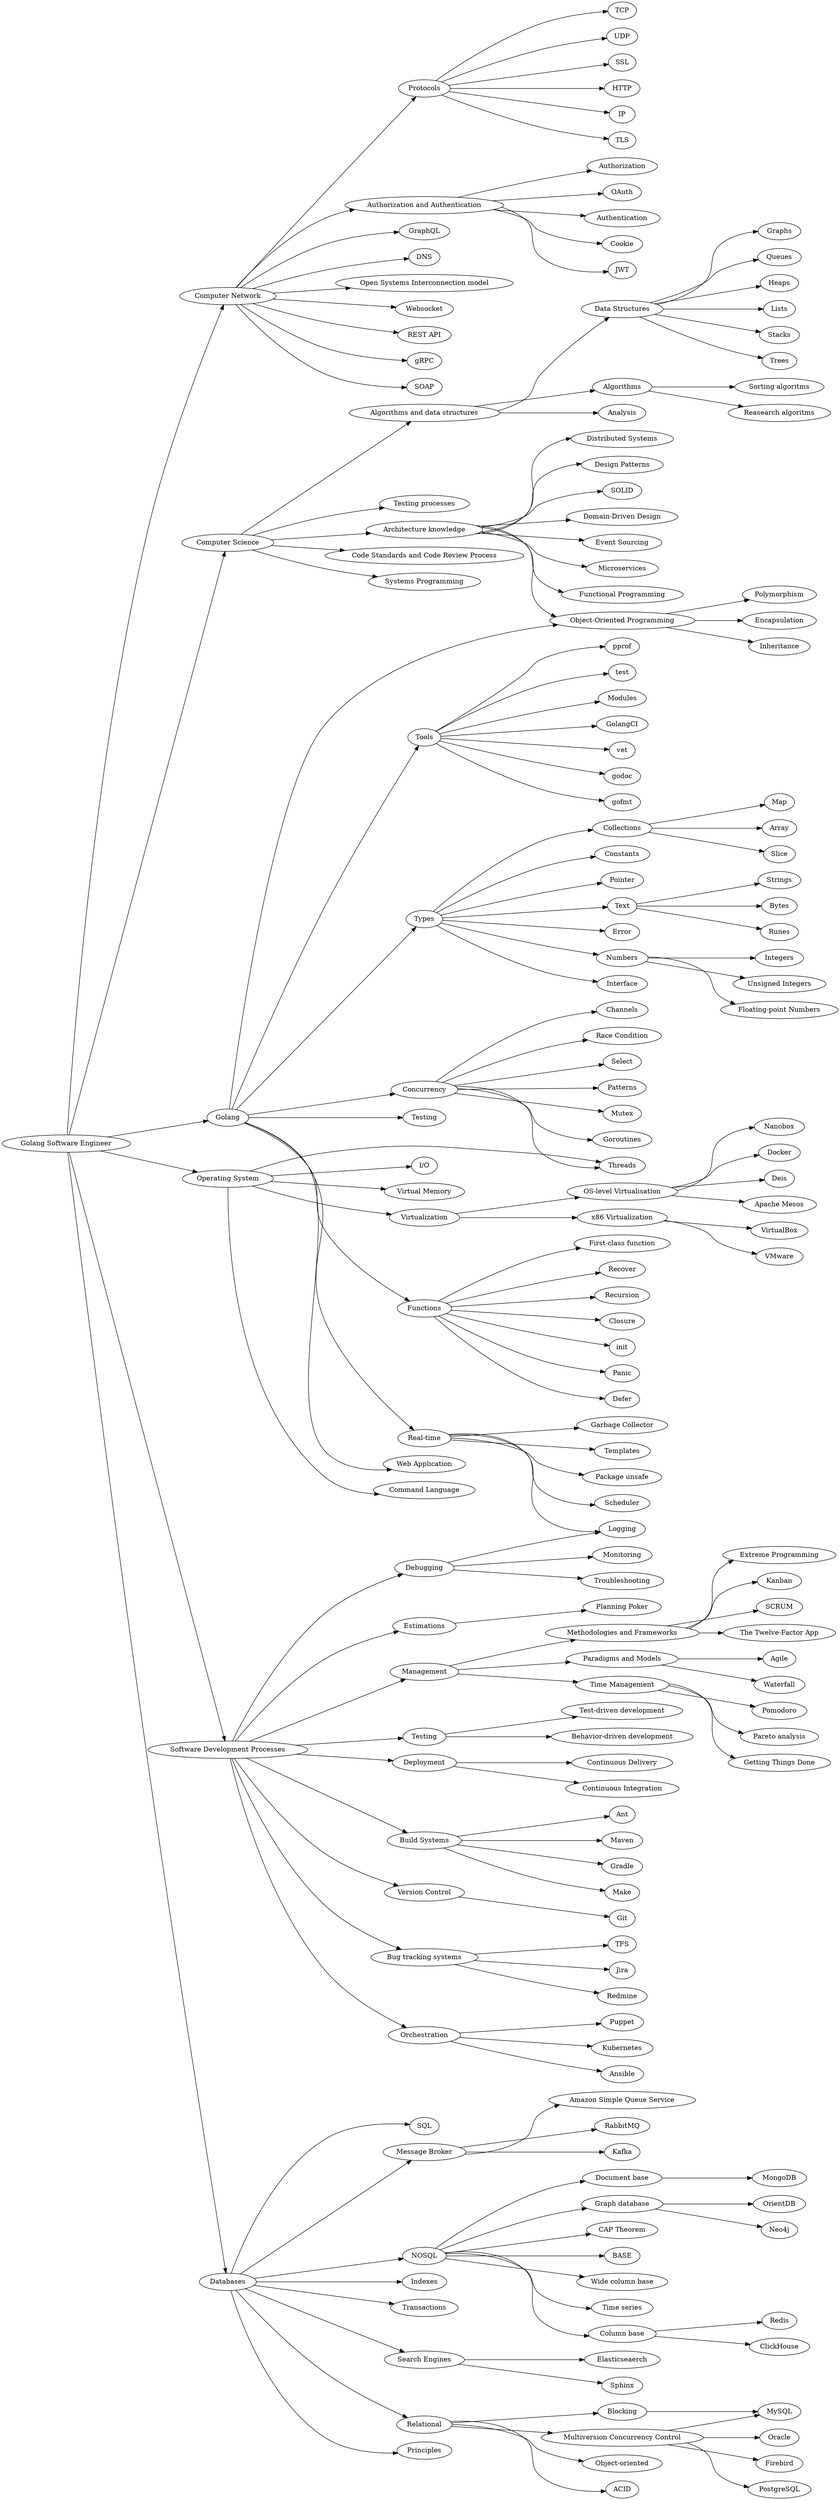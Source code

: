 digraph roadmap {
	rankdir=LR;
	net_protocols->net_protocols_tcp;	
	cs_algorithms_structures->cs_algorithms_structures_graphs;	
	cs_algorithms->cs_algorithms_algorithms;	
	cs->testing;	
	go_types_collections->go_types_collections_map;	
	dev_methodologies->dev_methodologies_xp;	
	go->go_tools;	
	db->db_sql;	
	dev_estimation->management_estimation_poker;	
	go_types->go_types_constants;	
	db_nosql_doc->db_nosql_mongo;	
	cs_architecture->cs_architecture_distributed;	
	cs_architecture->cs_architecture_patterns;	
	net_auth->net_auth_authorization;	
	dev_methodologies->dev_methodologies_kanban;	
	os->os_io;	
	go_types->go_types_pointer;	
	net->net_graphql;	
	dev->dev_management;	
	dev->dev_testing;	
	cs_algorithms->cs_algorithms_analysis;	
	db_nosql_graph->db_nosql_orient;	
	dev->dev_deployment;	
	dev_deployment->dev_deployment_cd;	
	db_message_broker->db_message_broker_awssqs;	
	dev_build->dev_build_ant;	
	net->net_dns;	
	backend->dev;	
	dev->dev_version;	
	net->net_protocols;	
	dev->dev_trackers;	
	go_types_text->go_types_text_strings;	
	db_nosql->db_nosql_cap;	
	go_concurrency->go_concurrency_channels;	
	dev_trackers->dev_trackers_tfs;	
	db->db_indexes;	
	dev_debugging->dev_debugging_monitoring;	
	cs_architecture_oop->cs_architecture_oop_polymorphism;	
	cs_architecture->cs_architecture_solid;	
	backend->net;	
	dev_deployment->dev_deployment_ci;	
	cs_algorithms->cs_algorithms_structures;	
	backend->cs;	
	db_nosql->db_nosql_base;	
	dev_management->dev_paradigms;	
	go->go_testing;	
	db_relational_mvcc->db_relational_oracle;	
	dev_paradigms->management_paradigms_agile;	
	cs->cs_architecture;	
	cs->code;	
	cs->cs_algorithms;	
	go_tools->go_tool_pprof;	
	dev_build->dev_build_maven;	
	db->db_nosql;	
	db_nosql->db_nosql_colwidebase;	
	go_function->go_function_firstclass;	
	net_auth->net_auth_oauth;	
	backend->go;	
	dev_build->dev_build_gradle;	
	cs_algorithms_structures->cs_algorithms_structures_queues;	
	cs_architecture->cs_architecture_ddd;	
	dev_debugging->dev_debugging_troubleshooting;	
	go->go_concurrency;	
	go_types->go_types_error;	
	os_virtualization_level->os_virtualization_level_nanobox;	
	net_auth->net_auth_authentication;	
	os_virtualization_level->os_virtualization_level_docker;	
	net->net_osi;	
	os->os_virtual_memory;	
	os_virtualization->os_virtualization_level;	
	dev_management->dev_methodologies;	
	go->go_types;	
	db_nosql->db_nosql_graph;	
	cs_algorithms_structures->cs_algorithms_structures_heaps;	
	management_time->management_time_pomodoro;	
	cs_architecture->cs_architecture_oop;	
	go_function->go_function_recover;	
	cs_architecture_oop->cs_architecture_oop_encapsulation;	
	dev->dev_estimation;	
	db_nosql->db_nosql_time;	
	db->db_transactions;	
	go_tools->go_tool_test;	
	cs_architecture->cs_architecture_event;	
	db->db_search;	
	go_types_numbers->go_types_numbers_int;	
	go_types->go_types_text;	
	dev->dev_build;	
	dev->dev_orchestration;	
	go_realtime->go_realtime_gc;	
	go_realtime->go_app_templates;	
	cs_algorithms_structures->cs_algorithms_structures_lists;	
	go_concurrency->go_concurrency_race;	
	go_tools->go_tool_modules;	
	go_realtime->go_realtime_unsafe;	
	dev_orchestration->dev_orchestration_puppet;	
	go_realtime->go_realtime_scheduler;	
	db->db_message_broker;	
	cs_architecture_oop->cs_architecture_oop_inheritance;	
	net_protocols->net_protocols_udp;	
	dev_testing->dev_testing_tdd;	
	os_virtualization->os_virtualization_x86;	
	go_concurrency->go_concurrency_select;	
	db_relational_blocking->db_mysql;	
	db_relational_mvcc->db_relational_firebird;	
	go_types_collections->go_types_collections_array;	
	db_relational->db_relational_blocking;	
	db_relational_mvcc->db_relational_postgres;	
	cs_algorithms_structures->cs_algorithms_structures_stacks;	
	cs_architecture->cs_architecture_microservices;	
	net_auth->net_auth_cookie;	
	dev_orchestration->dev_orchestration_k8s;	
	db_message_broker->db_message_broker_rabbit;	
	go->cs_architecture_oop;	
	dev_debugging->dev_debugging_logging;	
	os->os_virtualization;	
	db->db_principles;	
	cs_architecture->cs_architecture_func;	
	net->net_websocket;	
	dev_build->dev_build_make;	
	dev->dev_debugging;	
	go_realtime->dev_debugging_logging;	
	backend->os;	
	dev_methodologies->dev_methodologies_scrum;	
	db_nosql->db_nosql_colbase;	
	go_tools->go_tool_golangci;	
	go_concurrency->os_threads;	
	go_function->go_function_recursion;	
	management_time->management_time_pareto;	
	net->net_restapi;	
	db_message_broker->db_message_broker_kafka;	
	go->go_app;	
	go_types_text->go_types_text_bytes;	
	net_protocols->net_protocols_ssl;	
	db_search->db_search_elasticseaerch;	
	net_protocols->net_protocols_http;	
	go_types_numbers->go_types_numbers_uint;	
	cs->systems;	
	dev_version->dev_version_git;	
	dev_testing->dev_testing_bdd;	
	go_function->go_function_closure;	
	go_types->go_types_numbers;	
	go_function->go_function_init;	
	os_virtualization_level->os_virtualization_level_deis;	
	net->net_grpc;	
	dev_methodologies->dev_methodologies_12factors;	
	db_relational->db_relational_oo;	
	go_tools->go_tool_vet;	
	dev_trackers->dev_trackers_jira;	
	go_concurrency->go_concurrency_patterns;	
	net->net_soap;	
	db->db_relational;	
	dev_orchestration->dev_orchestration_ansible;	
	db_relational->db_relational_mvcc;	
	go_types->go_types_interface;	
	go_concurrency->go_concurrency_mutex;	
	os_virtualization_x86->os_virtualization_x86_virtualbox;	
	cs_algorithms_structures->cs_algorithms_structures_trees;	
	os->os_threads;	
	go_types_text->go_types_text_runes;	
	os_virtualization_level->os_virtualization_level_mesos;	
	cs_algorithms_algorithms->cs_algorithms_structures_sorting;	
	os->os_shell;	
	net_protocols->net_protocols_ip;	
	db_search->db_search_sphinx;	
	dev_trackers->dev_trackers_redmine;	
	management_time->management_time_gtd;	
	go_types_collections->go_types_slice;	
	os_virtualization_x86->os_virtualization_x86_vmware;	
	net_auth->net_auth_jwt;	
	db_nosql_graph->db_nosql_neo4j;	
	dev_paradigms->management_paradigms_waterfall;	
	db_relational_mvcc->db_mysql;	
	go_function->go_function_panic;	
	dev_management->management_time;	
	go_types->go_types_collections;	
	go_tools->go_tool_doc;	
	db_nosql_colbase->db_nosql_redis;	
	net_protocols->net_protocols_tls;	
	go->go_function;	
	go_concurrency->go_concurrency_goroutine;	
	cs_algorithms_algorithms->cs_algorithms_structures_research;	
	backend->db;	
	go_tools->go_tool_fmt;	
	net->net_auth;	
	go->go_realtime;	
	db_relational->db_relational_acid;	
	go_function->go_function_defer;	
	db_nosql->db_nosql_doc;	
	db_nosql_colbase->db_nosql_clickhouse;	
	go_types_numbers->go_types_numbers_float;	
	go_types_text_runes [ label="Runes" ];
	go_function_panic [ label="Panic" ];
	db_relational [ label="Relational" ];
	management_time_pomodoro [ label="Pomodoro" ];
	db_relational_postgres [ label="PostgreSQL" ];
	net_grpc [ label="gRPC" ];
	go_concurrency_goroutine [ label="Goroutines" ];
	management_paradigms_waterfall [ label="Waterfall" ];
	db_search_sphinx [ label="Sphinx" ];
	go_testing [ label="Testing" ];
	cs_architecture_oop_inheritance [ label="Inheritance" ];
	cs_algorithms_structures_graphs [ label="Graphs" ];
	db_message_broker [ label="Message Broker" ];
	cs [ label="Computer Science" ];
	go_types_interface [ label="Interface" ];
	db_relational_oracle [ label="Oracle" ];
	db_nosql [ label="NOSQL" ];
	dev_methodologies_kanban [ label="Kanban" ];
	go_concurrency_select [ label="Select" ];
	net_protocols_http [ label="HTTP" ];
	net_auth_jwt [ label="JWT" ];
	dev_build [ label="Build Systems" ];
	cs_algorithms_structures [ label="Data Structures" ];
	go_concurrency_channels [ label="Channels" ];
	dev_debugging_logging [ label="Logging" ];
	os_shell [ label="Command Language" ];
	dev_deployment [ label="Deployment" ];
	net_protocols_tls [ label="TLS" ];
	os_virtualization [ label="Virtualization" ];
	db_nosql_base [ label="BASE" ];
	dev_debugging_monitoring [ label="Monitoring" ];
	db_transactions [ label="Transactions" ];
	dev_orchestration_k8s [ label="Kubernetes" ];
	go_types_text_strings [ label="Strings" ];
	os_virtualization_level_mesos [ label="Apache Mesos" ];
	net_protocols [ label="Protocols" ];
	dev_version [ label="Version Control" ];
	net_auth_authentication [ label="Authentication" ];
	go_tool_vet [ label="vet" ];
	go_types_error [ label="Error" ];
	go_types_slice [ label="Slice" ];
	dev_build_maven [ label="Maven" ];
	db_sql [ label="SQL" ];
	go [ label="Golang" ];
	os [ label="Operating System" ];
	cs_architecture_distributed [ label="Distributed Systems" ];
	dev_debugging [ label="Debugging" ];
	db_relational_blocking [ label="Blocking" ];
	db_nosql_colbase [ label="Column base" ];
	db_relational_oo [ label="Object-oriented" ];
	db_nosql_time [ label="Time series" ];
	go_app_templates [ label="Templates" ];
	db_nosql_orient [ label="OrientDB" ];
	management_time_gtd [ label="Getting Things Done" ];
	db_indexes [ label="Indexes" ];
	go_function_recover [ label="Recover" ];
	os_io [ label="I/O" ];
	net_protocols_ip [ label="IP" ];
	testing [ label="Testing processes" ];
	cs_architecture_patterns [ label="Design Patterns" ];
	cs_algorithms_structures_lists [ label="Lists" ];
	dev_deployment_ci [ label="Continuous Integration" ];
	dev_trackers_jira [ label="Jira" ];
	os_threads [ label="Threads" ];
	go_concurrency [ label="Concurrency" ];
	cs_architecture_func [ label="Functional Programming" ];
	db_nosql_graph [ label="Graph database" ];
	cs_algorithms [ label="Algorithms and data structures" ];
	net_protocols_udp [ label="UDP" ];
	go_function_defer [ label="Defer" ];
	cs_architecture_oop_polymorphism [ label="Polymorphism" ];
	go_types_collections_map [ label="Map" ];
	os_virtualization_x86_virtualbox [ label="VirtualBox" ];
	dev_methodologies_12factors [ label="The Twelve-Factor App" ];
	cs_architecture_solid [ label="SOLID" ];
	dev_trackers_redmine [ label="Redmine" ];
	net_restapi [ label="REST API" ];
	cs_algorithms_structures_trees [ label="Trees" ];
	go_types_text_bytes [ label="Bytes" ];
	net_websocket [ label="Websocket" ];
	db [ label="Databases" ];
	go_types_collections_array [ label="Array" ];
	go_realtime_unsafe [ label="Package unsafe" ];
	go_concurrency_mutex [ label="Mutex" ];
	cs_architecture [ label="Architecture knowledge" ];
	code [ label="Code Standards and Code Review Process" ];
	go_types [ label="Types" ];
	net_soap [ label="SOAP" ];
	dev_management [ label="Management" ];
	go_function_init [ label="init" ];
	net_protocols_ssl [ label="SSL" ];
	cs_architecture_ddd [ label="Domain-Driven Design" ];
	go_realtime_gc [ label="Garbage Collector" ];
	go_tool_golangci [ label="GolangCI" ];
	backend [ label="Golang Software Engineer" ];
	go_tool_pprof [ label="pprof" ];
	cs_architecture_event [ label="Event Sourcing" ];
	dev_methodologies [ label="Methodologies and Frameworks" ];
	go_types_numbers_int [ label="Integers" ];
	go_app [ label="Web Application" ];
	dev_methodologies_scrum [ label="SCRUM" ];
	net_protocols_tcp [ label="TCP" ];
	net_osi [ label="Open Systems Interconnection model" ];
	go_tool_modules [ label="Modules" ];
	net [ label="Computer Network" ];
	go_types_constants [ label="Constants" ];
	dev_build_make [ label="Make" ];
	db_mysql [ label="MySQL" ];
	go_types_text [ label="Text" ];
	management_time_pareto [ label="Pareto analysis" ];
	os_virtualization_level_nanobox [ label="Nanobox" ];
	go_function_closure [ label="Closure" ];
	os_virtual_memory [ label="Virtual Memory" ];
	db_search [ label="Search Engines" ];
	go_types_numbers_float [ label="Floating-point Numbers" ];
	dev_build_ant [ label="Ant" ];
	os_virtualization_x86_vmware [ label="VMware" ];
	dev_testing_tdd [ label="Test-driven development" ];
	db_relational_firebird [ label="Firebird" ];
	db_message_broker_rabbit [ label="RabbitMQ" ];
	go_types_pointer [ label="Pointer" ];
	go_types_collections [ label="Collections" ];
	os_virtualization_level_deis [ label="Deis" ];
	db_nosql_doc [ label="Document base" ];
	go_concurrency_patterns [ label="Patterns" ];
	go_function_firstclass [ label="First-class function" ];
	management_time [ label="Time Management" ];
	management_paradigms_agile [ label="Agile" ];
	go_tool_fmt [ label="gofmt" ];
	cs_architecture_oop_encapsulation [ label="Encapsulation" ];
	dev [ label="Software Development Processes" ];
	cs_algorithms_structures_stacks [ label="Stacks" ];
	db_message_broker_awssqs [ label="Amazon Simple Queue Service" ];
	dev_methodologies_xp [ label="Extreme Programming" ];
	db_message_broker_kafka [ label="Kafka" ];
	cs_algorithms_structures_sorting [ label="Sorting algoritms" ];
	cs_architecture_oop [ label="Object-Oriented Programming" ];
	db_nosql_clickhouse [ label="ClickHouse" ];
	go_tool_test [ label="test" ];
	cs_algorithms_algorithms [ label="Algorithms" ];
	net_auth_oauth [ label="OAuth" ];
	os_virtualization_x86 [ label="x86 Virtualization" ];
	go_tool_doc [ label="godoc" ];
	dev_orchestration_puppet [ label="Puppet" ];
	net_dns [ label="DNS" ];
	dev_deployment_cd [ label="Continuous Delivery" ];
	net_auth_authorization [ label="Authorization" ];
	db_principles [ label="Principles" ];
	db_nosql_neo4j [ label="Neo4j" ];
	cs_algorithms_structures_queues [ label="Queues" ];
	net_auth [ label="Authorization and Authentication" ];
	cs_architecture_microservices [ label="Microservices" ];
	go_function [ label="Functions" ];
	dev_testing [ label="Testing" ];
	db_nosql_mongo [ label="MongoDB" ];
	db_nosql_colwidebase [ label="Wide column base" ];
	cs_algorithms_analysis [ label="Analysis" ];
	go_types_numbers_uint [ label="Unsigned Integers" ];
	dev_orchestration_ansible [ label="Ansible" ];
	go_function_recursion [ label="Recursion" ];
	db_nosql_redis [ label="Redis" ];
	go_tools [ label="Tools" ];
	dev_testing_bdd [ label="Behavior-driven development" ];
	dev_trackers [ label="Bug tracking systems" ];
	dev_trackers_tfs [ label="TFS" ];
	go_realtime_scheduler [ label="Scheduler" ];
	os_virtualization_level_docker [ label="Docker" ];
	cs_algorithms_structures_heaps [ label="Heaps" ];
	db_relational_mvcc [ label="Multiversion Concurrency Control" ];
	db_search_elasticseaerch [ label="Elasticseaerch" ];
	systems [ label="Systems Programming" ];
	go_concurrency_race [ label="Race Condition" ];
	dev_version_git [ label="Git" ];
	net_auth_cookie [ label="Cookie" ];
	go_realtime [ label="Real-time" ];
	go_types_numbers [ label="Numbers" ];
	cs_algorithms_structures_research [ label="Reasearch algoritms" ];
	db_nosql_cap [ label="CAP Theorem" ];
	db_relational_acid [ label="ACID" ];
	dev_orchestration [ label="Orchestration" ];
	net_graphql [ label="GraphQL" ];
	dev_paradigms [ label="Paradigms and Models" ];
	dev_build_gradle [ label="Gradle" ];
	dev_estimation [ label="Estimations" ];
	os_virtualization_level [ label="OS-level Virtualisation" ];
	management_estimation_poker [ label="Planning Poker" ];
	dev_debugging_troubleshooting [ label="Troubleshooting" ];
}
